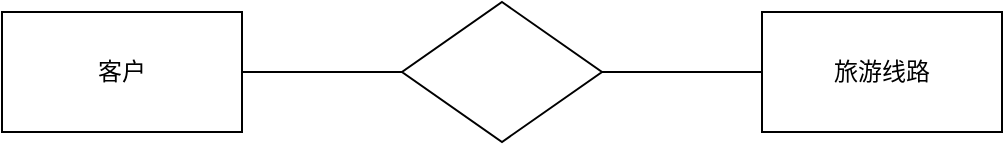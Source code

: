 <mxfile version="18.0.2" type="github"><diagram id="EvkQwfIg-MTEZzp14lQZ" name="Page-1"><mxGraphModel dx="636" dy="475" grid="1" gridSize="10" guides="1" tooltips="1" connect="1" arrows="1" fold="1" page="1" pageScale="1" pageWidth="827" pageHeight="1169" math="0" shadow="0"><root><mxCell id="0"/><mxCell id="1" parent="0"/><mxCell id="Ln0eg7T7kSujkwBYKmI1-4" value="客户" style="rounded=0;whiteSpace=wrap;html=1;sketch=0;" vertex="1" parent="1"><mxGeometry x="60" y="230" width="120" height="60" as="geometry"/></mxCell><mxCell id="Ln0eg7T7kSujkwBYKmI1-5" value="" style="rhombus;whiteSpace=wrap;html=1;rounded=0;sketch=0;" vertex="1" parent="1"><mxGeometry x="260" y="225" width="100" height="70" as="geometry"/></mxCell><mxCell id="Ln0eg7T7kSujkwBYKmI1-6" value="旅游线路" style="rounded=0;whiteSpace=wrap;html=1;sketch=0;" vertex="1" parent="1"><mxGeometry x="440" y="230" width="120" height="60" as="geometry"/></mxCell><mxCell id="Ln0eg7T7kSujkwBYKmI1-8" value="" style="endArrow=none;html=1;rounded=1;sketch=0;curved=0;entryX=0;entryY=0.5;entryDx=0;entryDy=0;exitX=1;exitY=0.5;exitDx=0;exitDy=0;" edge="1" parent="1" source="Ln0eg7T7kSujkwBYKmI1-4" target="Ln0eg7T7kSujkwBYKmI1-5"><mxGeometry width="50" height="50" relative="1" as="geometry"><mxPoint x="300" y="300" as="sourcePoint"/><mxPoint x="350" y="250" as="targetPoint"/></mxGeometry></mxCell><mxCell id="Ln0eg7T7kSujkwBYKmI1-9" value="" style="endArrow=none;html=1;rounded=1;sketch=0;curved=0;exitX=1;exitY=0.5;exitDx=0;exitDy=0;" edge="1" parent="1" source="Ln0eg7T7kSujkwBYKmI1-5"><mxGeometry width="50" height="50" relative="1" as="geometry"><mxPoint x="374" y="259.5" as="sourcePoint"/><mxPoint x="440" y="260" as="targetPoint"/></mxGeometry></mxCell></root></mxGraphModel></diagram></mxfile>